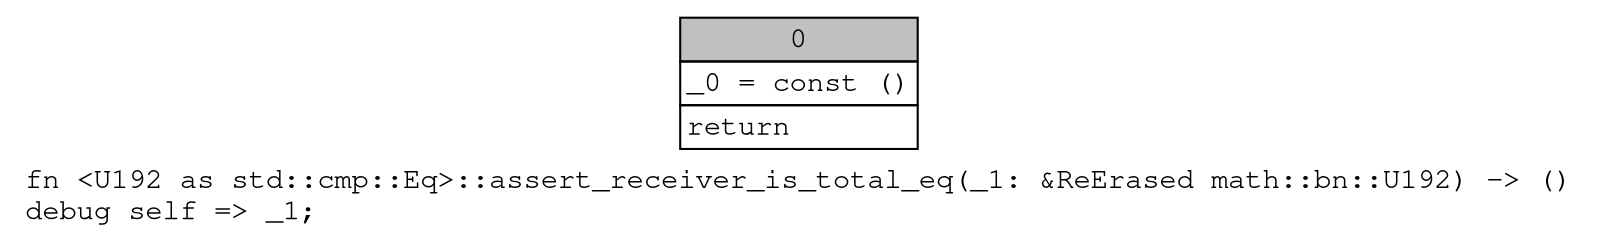 digraph Mir_0_14695 {
    graph [fontname="Courier, monospace"];
    node [fontname="Courier, monospace"];
    edge [fontname="Courier, monospace"];
    label=<fn &lt;U192 as std::cmp::Eq&gt;::assert_receiver_is_total_eq(_1: &amp;ReErased math::bn::U192) -&gt; ()<br align="left"/>debug self =&gt; _1;<br align="left"/>>;
    bb0__0_14695 [shape="none", label=<<table border="0" cellborder="1" cellspacing="0"><tr><td bgcolor="gray" align="center" colspan="1">0</td></tr><tr><td align="left" balign="left">_0 = const ()<br/></td></tr><tr><td align="left">return</td></tr></table>>];
}

